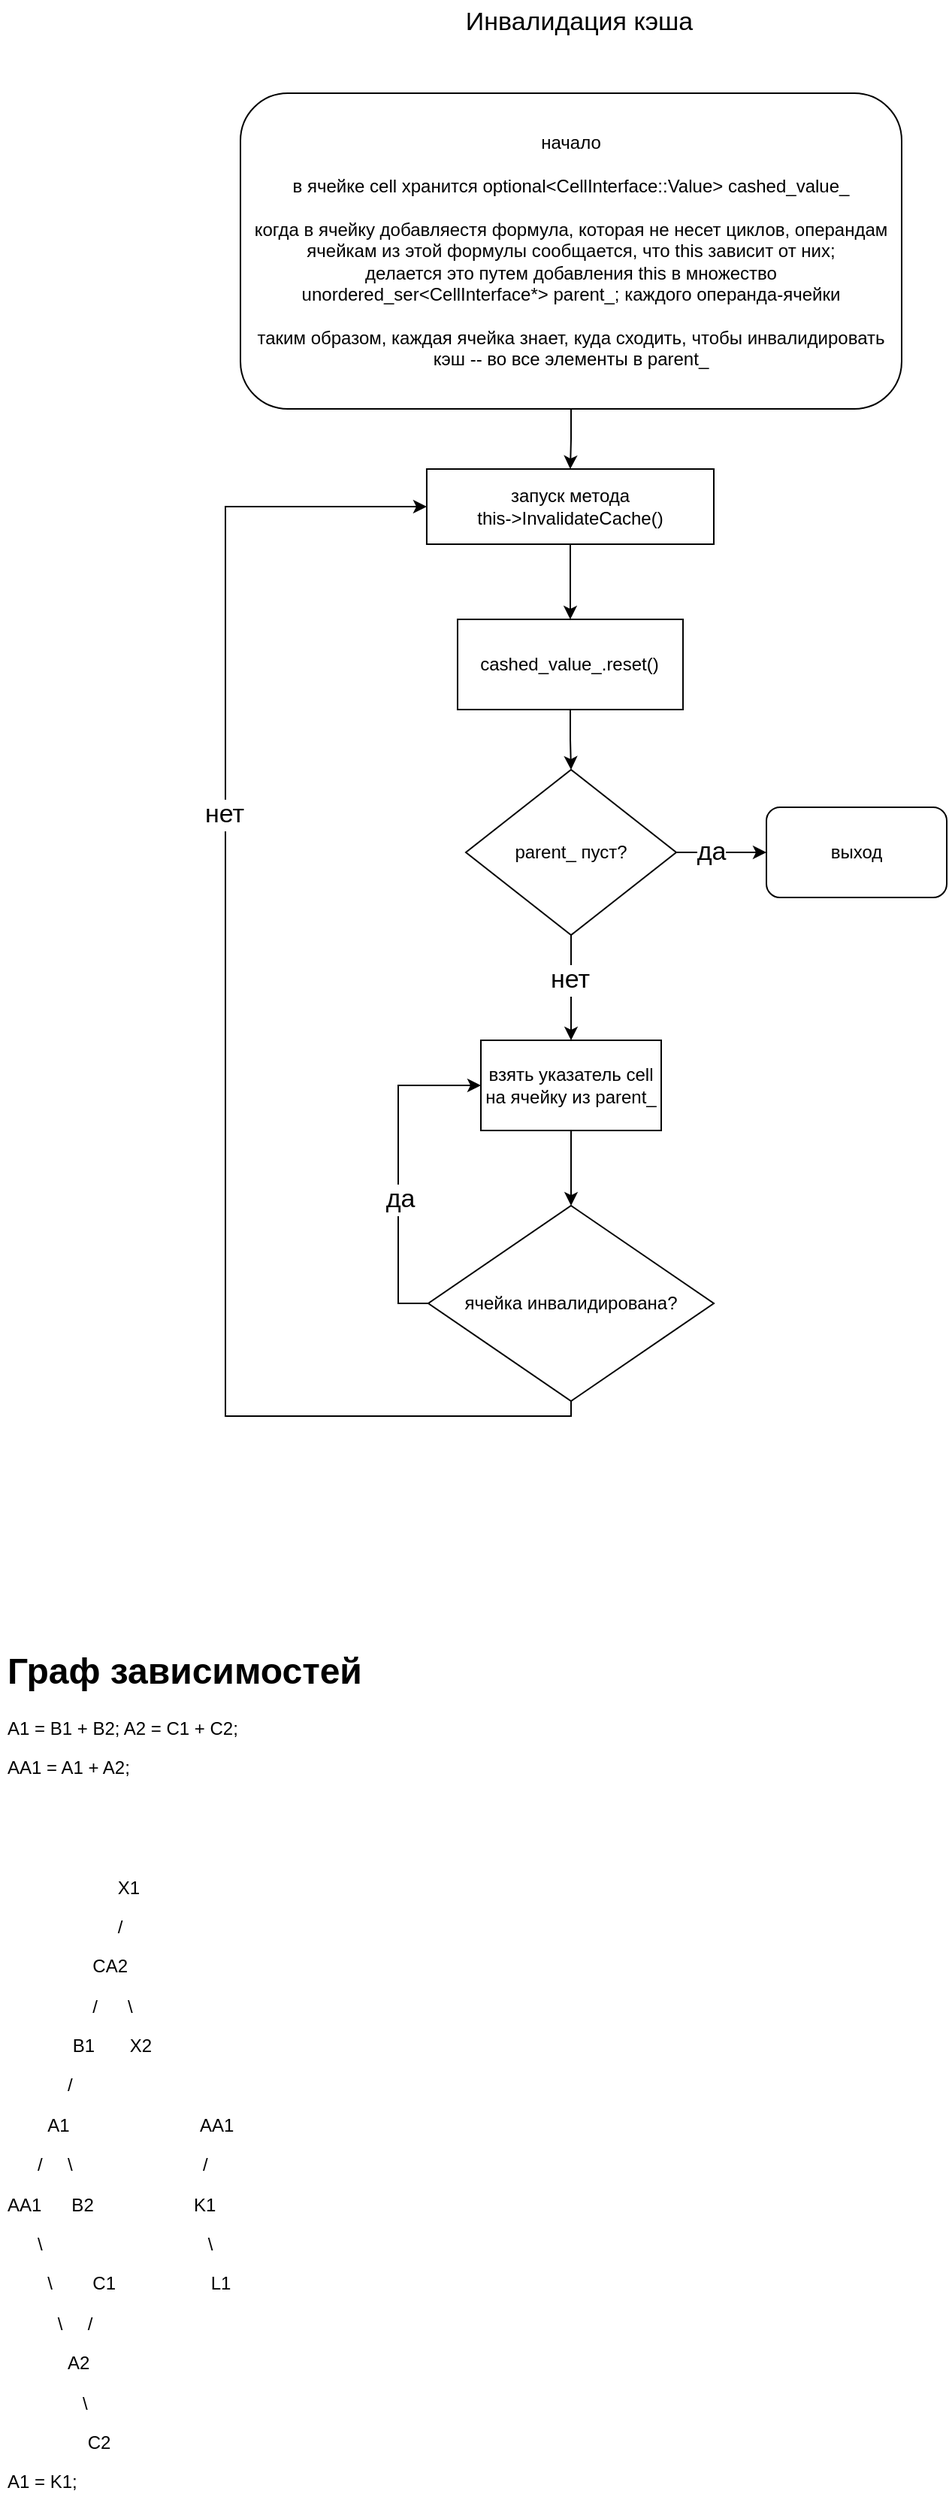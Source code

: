 <mxfile version="21.6.8" type="device">
  <diagram name="Page-1" id="OAuRkubQZ9bmaXEIOoCf">
    <mxGraphModel dx="1364" dy="843" grid="1" gridSize="10" guides="1" tooltips="1" connect="1" arrows="1" fold="1" page="1" pageScale="1" pageWidth="850" pageHeight="1100" math="0" shadow="0">
      <root>
        <mxCell id="0" />
        <mxCell id="1" parent="0" />
        <mxCell id="jbSRzDVI6m3TjnWftjvo-7" style="edgeStyle=orthogonalEdgeStyle;rounded=0;orthogonalLoop=1;jettySize=auto;html=1;exitX=0.5;exitY=1;exitDx=0;exitDy=0;entryX=0.5;entryY=0;entryDx=0;entryDy=0;" edge="1" parent="1" source="jbSRzDVI6m3TjnWftjvo-1" target="jbSRzDVI6m3TjnWftjvo-5">
          <mxGeometry relative="1" as="geometry" />
        </mxCell>
        <mxCell id="jbSRzDVI6m3TjnWftjvo-1" value="начало&lt;br&gt;&lt;br&gt;в ячейке cell хранится optional&amp;lt;CellInterface::Value&amp;gt; cashed_value_&lt;br&gt;&lt;br&gt;когда в ячейку добавляестя формула, которая не несет циклов, операндам ячейкам из этой формулы сообщается, что this зависит от них;&lt;br&gt;делается это путем добавления this в множество unordered_ser&amp;lt;CellInterface*&amp;gt; parent_; каждого операнда-ячейки&lt;br&gt;&lt;br&gt;таким образом, каждая ячейка знает, куда сходить, чтобы инвалидировать кэш -- во все элементы в parent_" style="rounded=1;whiteSpace=wrap;html=1;" vertex="1" parent="1">
          <mxGeometry x="200" y="80" width="440" height="210" as="geometry" />
        </mxCell>
        <mxCell id="jbSRzDVI6m3TjnWftjvo-2" value="Инвалидация кэша" style="text;html=1;align=center;verticalAlign=middle;resizable=0;points=[];autosize=1;strokeColor=none;fillColor=none;fontSize=17;" vertex="1" parent="1">
          <mxGeometry x="340" y="18" width="170" height="30" as="geometry" />
        </mxCell>
        <mxCell id="jbSRzDVI6m3TjnWftjvo-4" value="&lt;h1 style=&quot;&quot;&gt;Граф зависимостей&lt;/h1&gt;&lt;p&gt;A1 = B1 + B2; A2 = C1 + C2;&lt;/p&gt;&lt;p&gt;AA1 = A1 + A2;&lt;/p&gt;&lt;p&gt;&lt;br&gt;&lt;/p&gt;&lt;p&gt;&lt;br&gt;&lt;/p&gt;&lt;p&gt;&amp;nbsp; &amp;nbsp; &amp;nbsp; &amp;nbsp; &amp;nbsp; &amp;nbsp; &amp;nbsp; &amp;nbsp; &amp;nbsp; &amp;nbsp; &amp;nbsp; X1&lt;/p&gt;&lt;p&gt;&amp;nbsp; &amp;nbsp; &amp;nbsp; &amp;nbsp; &amp;nbsp; &amp;nbsp; &amp;nbsp; &amp;nbsp; &amp;nbsp; &amp;nbsp; &amp;nbsp; /&lt;/p&gt;&lt;p&gt;&amp;nbsp; &amp;nbsp; &amp;nbsp; &amp;nbsp; &amp;nbsp; &amp;nbsp; &amp;nbsp; &amp;nbsp; &amp;nbsp;CA2&lt;/p&gt;&lt;p&gt;&amp;nbsp; &amp;nbsp; &amp;nbsp; &amp;nbsp; &amp;nbsp; &amp;nbsp; &amp;nbsp; &amp;nbsp; &amp;nbsp;/&amp;nbsp; &amp;nbsp; &amp;nbsp; \&lt;/p&gt;&lt;p&gt;&amp;nbsp; &amp;nbsp; &amp;nbsp; &amp;nbsp; &amp;nbsp; &amp;nbsp; &amp;nbsp;В1&amp;nbsp; &amp;nbsp; &amp;nbsp; &amp;nbsp;X2&lt;/p&gt;&lt;p&gt;&amp;nbsp; &amp;nbsp; &amp;nbsp; &amp;nbsp; &amp;nbsp; &amp;nbsp; /&lt;/p&gt;&lt;p&gt;&amp;nbsp; &amp;nbsp; &amp;nbsp; &amp;nbsp; А1&amp;nbsp; &amp;nbsp; &amp;nbsp; &amp;nbsp; &amp;nbsp; &amp;nbsp; &amp;nbsp; &amp;nbsp; &amp;nbsp; &amp;nbsp; &amp;nbsp; &amp;nbsp; &amp;nbsp; AA1&lt;/p&gt;&lt;p&gt;&amp;nbsp; &amp;nbsp; &amp;nbsp; /&amp;nbsp; &amp;nbsp; &amp;nbsp;\&amp;nbsp; &amp;nbsp; &amp;nbsp; &amp;nbsp; &amp;nbsp; &amp;nbsp; &amp;nbsp; &amp;nbsp; &amp;nbsp; &amp;nbsp; &amp;nbsp; &amp;nbsp; &amp;nbsp; /&lt;/p&gt;&lt;p&gt;АА1&amp;nbsp; &amp;nbsp; &amp;nbsp; В2&amp;nbsp; &amp;nbsp; &amp;nbsp; &amp;nbsp; &amp;nbsp; &amp;nbsp; &amp;nbsp; &amp;nbsp; &amp;nbsp; &amp;nbsp; K1&lt;/p&gt;&lt;p&gt;&amp;nbsp; &amp;nbsp; &amp;nbsp; \&amp;nbsp; &amp;nbsp; &amp;nbsp; &amp;nbsp; &amp;nbsp; &amp;nbsp; &amp;nbsp; &amp;nbsp; &amp;nbsp; &amp;nbsp; &amp;nbsp; &amp;nbsp; &amp;nbsp; &amp;nbsp; &amp;nbsp; &amp;nbsp; &amp;nbsp;\&lt;/p&gt;&lt;p&gt;&amp;nbsp; &amp;nbsp; &amp;nbsp; &amp;nbsp; \&amp;nbsp; &amp;nbsp; &amp;nbsp; &amp;nbsp; С1&amp;nbsp; &amp;nbsp; &amp;nbsp; &amp;nbsp; &amp;nbsp; &amp;nbsp; &amp;nbsp; &amp;nbsp; &amp;nbsp; &amp;nbsp;L1&lt;/p&gt;&lt;p&gt;&amp;nbsp; &amp;nbsp; &amp;nbsp; &amp;nbsp; &amp;nbsp; \&amp;nbsp; &amp;nbsp; &amp;nbsp;/&amp;nbsp; &amp;nbsp; &amp;nbsp; &amp;nbsp; &amp;nbsp; &amp;nbsp; &amp;nbsp; &amp;nbsp; &amp;nbsp; &amp;nbsp; &amp;nbsp; &amp;nbsp; &amp;nbsp; &amp;nbsp;&lt;/p&gt;&lt;p&gt;&amp;nbsp; &amp;nbsp; &amp;nbsp; &amp;nbsp; &amp;nbsp; &amp;nbsp; А2&lt;/p&gt;&lt;p&gt;&amp;nbsp; &amp;nbsp; &amp;nbsp; &amp;nbsp; &amp;nbsp; &amp;nbsp; &amp;nbsp; &amp;nbsp;\&lt;/p&gt;&lt;p&gt;&amp;nbsp; &amp;nbsp; &amp;nbsp; &amp;nbsp; &amp;nbsp; &amp;nbsp; &amp;nbsp; &amp;nbsp; С2&lt;/p&gt;&lt;p&gt;A1 = K1;&lt;/p&gt;" style="text;html=1;strokeColor=none;fillColor=none;spacing=5;spacingTop=-20;whiteSpace=wrap;overflow=hidden;rounded=0;align=left;fontStyle=0" vertex="1" parent="1">
          <mxGeometry x="40" y="1110" width="410" height="570" as="geometry" />
        </mxCell>
        <mxCell id="jbSRzDVI6m3TjnWftjvo-22" value="" style="edgeStyle=orthogonalEdgeStyle;rounded=0;orthogonalLoop=1;jettySize=auto;html=1;" edge="1" parent="1" source="jbSRzDVI6m3TjnWftjvo-5" target="jbSRzDVI6m3TjnWftjvo-21">
          <mxGeometry relative="1" as="geometry" />
        </mxCell>
        <mxCell id="jbSRzDVI6m3TjnWftjvo-5" value="запуск метода&lt;br&gt;this-&amp;gt;InvalidateCache()" style="rounded=0;whiteSpace=wrap;html=1;" vertex="1" parent="1">
          <mxGeometry x="323.97" y="330" width="191.03" height="50" as="geometry" />
        </mxCell>
        <mxCell id="jbSRzDVI6m3TjnWftjvo-12" value="" style="edgeStyle=orthogonalEdgeStyle;rounded=0;orthogonalLoop=1;jettySize=auto;html=1;" edge="1" parent="1" source="jbSRzDVI6m3TjnWftjvo-8" target="jbSRzDVI6m3TjnWftjvo-11">
          <mxGeometry relative="1" as="geometry" />
        </mxCell>
        <mxCell id="jbSRzDVI6m3TjnWftjvo-8" value="взять указатель cell на ячейку из parent_" style="whiteSpace=wrap;html=1;rounded=0;" vertex="1" parent="1">
          <mxGeometry x="360.0" y="710" width="120" height="60" as="geometry" />
        </mxCell>
        <mxCell id="jbSRzDVI6m3TjnWftjvo-13" style="edgeStyle=orthogonalEdgeStyle;rounded=0;orthogonalLoop=1;jettySize=auto;html=1;exitX=0;exitY=0.5;exitDx=0;exitDy=0;entryX=0;entryY=0.5;entryDx=0;entryDy=0;" edge="1" parent="1" source="jbSRzDVI6m3TjnWftjvo-11" target="jbSRzDVI6m3TjnWftjvo-8">
          <mxGeometry relative="1" as="geometry" />
        </mxCell>
        <mxCell id="jbSRzDVI6m3TjnWftjvo-14" value="да" style="edgeLabel;html=1;align=center;verticalAlign=middle;resizable=0;points=[];fontSize=17;" vertex="1" connectable="0" parent="jbSRzDVI6m3TjnWftjvo-13">
          <mxGeometry x="0.061" y="-1" relative="1" as="geometry">
            <mxPoint y="27" as="offset" />
          </mxGeometry>
        </mxCell>
        <mxCell id="jbSRzDVI6m3TjnWftjvo-19" value="" style="edgeStyle=orthogonalEdgeStyle;rounded=0;orthogonalLoop=1;jettySize=auto;html=1;entryX=0;entryY=0.5;entryDx=0;entryDy=0;exitX=0.5;exitY=1;exitDx=0;exitDy=0;" edge="1" parent="1" source="jbSRzDVI6m3TjnWftjvo-11" target="jbSRzDVI6m3TjnWftjvo-5">
          <mxGeometry relative="1" as="geometry">
            <mxPoint x="310" y="460" as="targetPoint" />
            <Array as="points">
              <mxPoint x="420" y="960" />
              <mxPoint x="190" y="960" />
              <mxPoint x="190" y="355" />
            </Array>
          </mxGeometry>
        </mxCell>
        <mxCell id="jbSRzDVI6m3TjnWftjvo-20" value="нет" style="edgeLabel;html=1;align=center;verticalAlign=middle;resizable=0;points=[];fontSize=17;" vertex="1" connectable="0" parent="jbSRzDVI6m3TjnWftjvo-19">
          <mxGeometry x="-0.304" y="1" relative="1" as="geometry">
            <mxPoint y="-300" as="offset" />
          </mxGeometry>
        </mxCell>
        <mxCell id="jbSRzDVI6m3TjnWftjvo-11" value="ячейка инвалидирована?" style="rhombus;whiteSpace=wrap;html=1;rounded=0;" vertex="1" parent="1">
          <mxGeometry x="325.0" y="820" width="190" height="130" as="geometry" />
        </mxCell>
        <mxCell id="jbSRzDVI6m3TjnWftjvo-15" value="выход" style="rounded=1;whiteSpace=wrap;html=1;" vertex="1" parent="1">
          <mxGeometry x="550" y="555" width="120" height="60" as="geometry" />
        </mxCell>
        <mxCell id="jbSRzDVI6m3TjnWftjvo-24" value="" style="edgeStyle=orthogonalEdgeStyle;rounded=0;orthogonalLoop=1;jettySize=auto;html=1;" edge="1" parent="1" source="jbSRzDVI6m3TjnWftjvo-21" target="jbSRzDVI6m3TjnWftjvo-23">
          <mxGeometry relative="1" as="geometry" />
        </mxCell>
        <mxCell id="jbSRzDVI6m3TjnWftjvo-21" value="cashed_value_.reset()" style="whiteSpace=wrap;html=1;rounded=0;" vertex="1" parent="1">
          <mxGeometry x="344.49" y="430" width="150" height="60" as="geometry" />
        </mxCell>
        <mxCell id="jbSRzDVI6m3TjnWftjvo-25" style="edgeStyle=orthogonalEdgeStyle;rounded=0;orthogonalLoop=1;jettySize=auto;html=1;exitX=1;exitY=0.5;exitDx=0;exitDy=0;entryX=0;entryY=0.5;entryDx=0;entryDy=0;" edge="1" parent="1" source="jbSRzDVI6m3TjnWftjvo-23" target="jbSRzDVI6m3TjnWftjvo-15">
          <mxGeometry relative="1" as="geometry" />
        </mxCell>
        <mxCell id="jbSRzDVI6m3TjnWftjvo-26" value="да" style="edgeLabel;html=1;align=center;verticalAlign=middle;resizable=0;points=[];fontSize=17;" vertex="1" connectable="0" parent="jbSRzDVI6m3TjnWftjvo-25">
          <mxGeometry x="-0.233" relative="1" as="geometry">
            <mxPoint as="offset" />
          </mxGeometry>
        </mxCell>
        <mxCell id="jbSRzDVI6m3TjnWftjvo-27" value="" style="edgeStyle=orthogonalEdgeStyle;rounded=0;orthogonalLoop=1;jettySize=auto;html=1;" edge="1" parent="1" source="jbSRzDVI6m3TjnWftjvo-23" target="jbSRzDVI6m3TjnWftjvo-8">
          <mxGeometry relative="1" as="geometry" />
        </mxCell>
        <mxCell id="jbSRzDVI6m3TjnWftjvo-28" value="нет" style="edgeLabel;html=1;align=center;verticalAlign=middle;resizable=0;points=[];fontSize=17;" vertex="1" connectable="0" parent="jbSRzDVI6m3TjnWftjvo-27">
          <mxGeometry x="-0.311" y="-4" relative="1" as="geometry">
            <mxPoint x="3" y="6" as="offset" />
          </mxGeometry>
        </mxCell>
        <mxCell id="jbSRzDVI6m3TjnWftjvo-23" value="parent_ пуст?" style="rhombus;whiteSpace=wrap;html=1;rounded=0;" vertex="1" parent="1">
          <mxGeometry x="350" y="530" width="140" height="110" as="geometry" />
        </mxCell>
      </root>
    </mxGraphModel>
  </diagram>
</mxfile>
